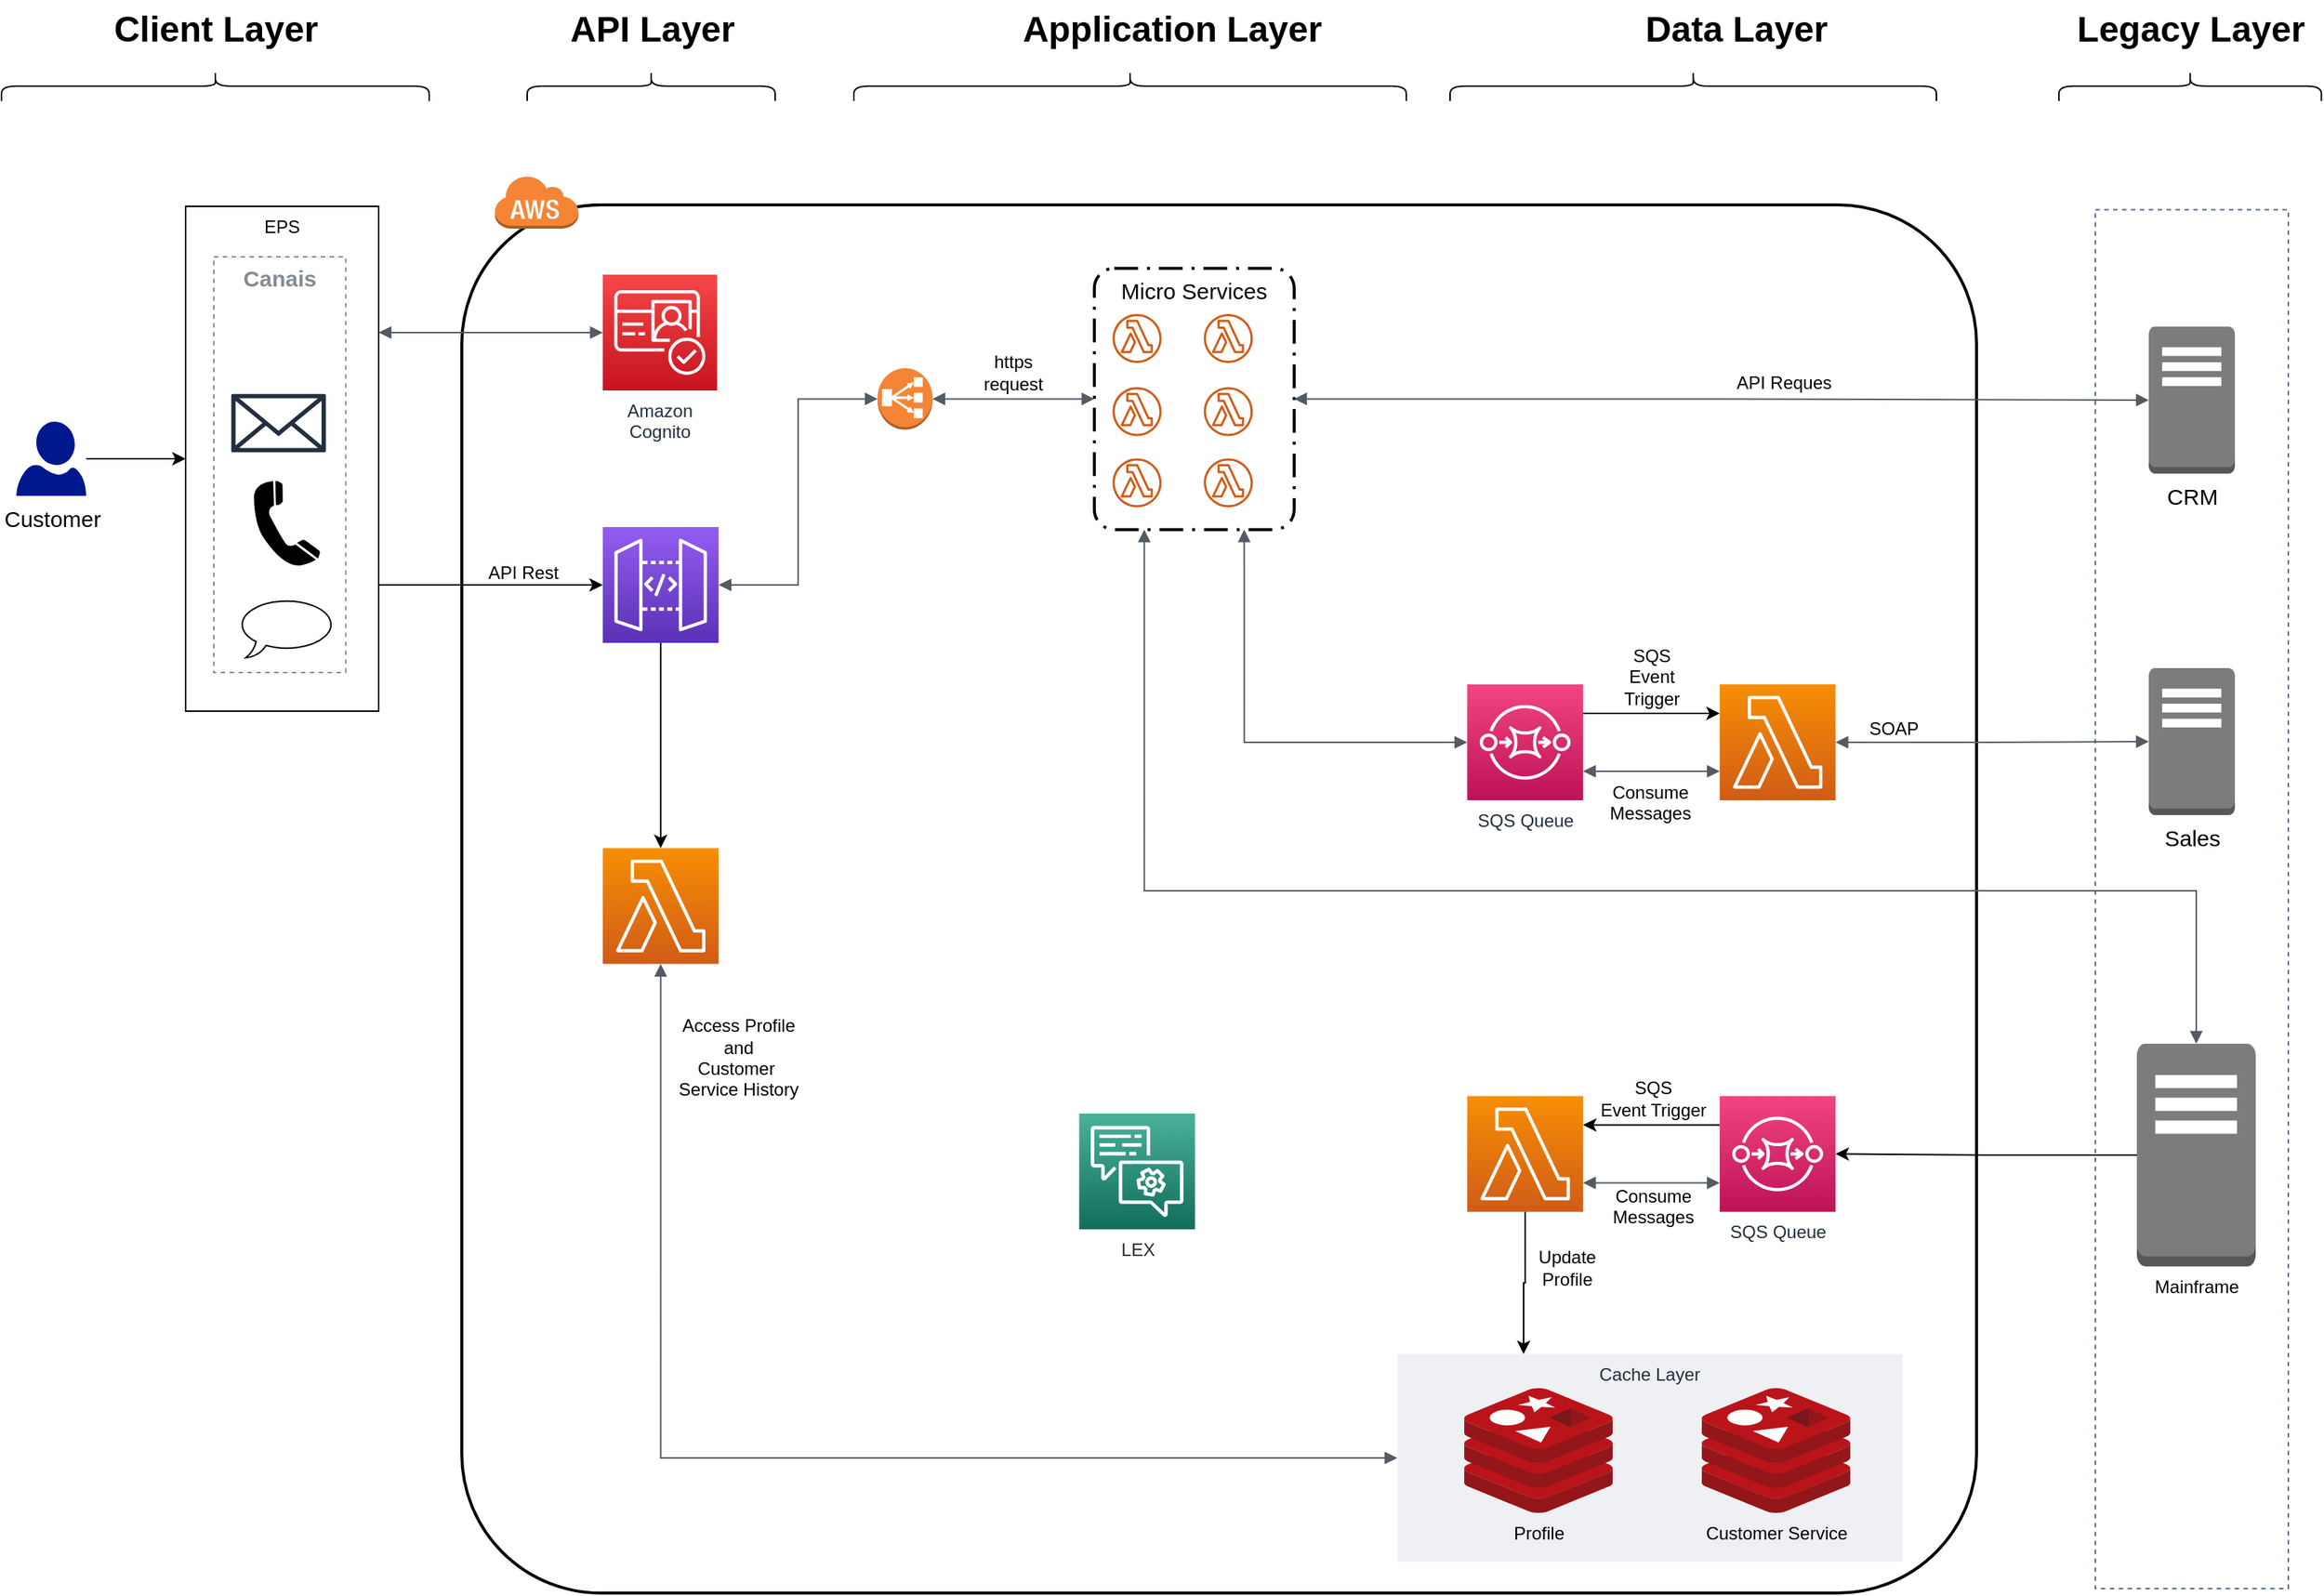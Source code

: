 <mxfile version="14.2.7" type="github">
  <diagram id="Ht1M8jgEwFfnCIfOTk4-" name="Page-1">
    <mxGraphModel dx="1564" dy="892" grid="1" gridSize="10" guides="1" tooltips="1" connect="1" arrows="1" fold="1" page="1" pageScale="1" pageWidth="1654" pageHeight="1169" math="0" shadow="0">
      <root>
        <mxCell id="0" />
        <mxCell id="1" parent="0" />
        <mxCell id="k0RCSUfhI0zsTWzoeVMQ-3" value="" style="fillColor=none;strokeColor=#5A6C86;dashed=1;verticalAlign=top;fontStyle=1;fontColor=#5A6C86;fontSize=15;" vertex="1" parent="1">
          <mxGeometry x="1440" y="171.25" width="130" height="928.75" as="geometry" />
        </mxCell>
        <mxCell id="k0RCSUfhI0zsTWzoeVMQ-63" value="" style="group" vertex="1" connectable="0" parent="1">
          <mxGeometry x="340" y="148" width="1020" height="955" as="geometry" />
        </mxCell>
        <mxCell id="k0RCSUfhI0zsTWzoeVMQ-13" value="" style="rounded=1;arcSize=10;dashed=0;fillColor=none;gradientColor=none;strokeWidth=2;fontSize=15;" vertex="1" parent="k0RCSUfhI0zsTWzoeVMQ-63">
          <mxGeometry y="20" width="1020.0" height="935" as="geometry" />
        </mxCell>
        <mxCell id="k0RCSUfhI0zsTWzoeVMQ-14" value="" style="dashed=0;html=1;shape=mxgraph.aws3.cloud;fillColor=#F58536;gradientColor=none;dashed=0;fontSize=15;" vertex="1" parent="k0RCSUfhI0zsTWzoeVMQ-63">
          <mxGeometry x="21.818" width="56.727" height="36" as="geometry" />
        </mxCell>
        <mxCell id="k0RCSUfhI0zsTWzoeVMQ-65" value="" style="points=[[0,0,0],[0.25,0,0],[0.5,0,0],[0.75,0,0],[1,0,0],[0,1,0],[0.25,1,0],[0.5,1,0],[0.75,1,0],[1,1,0],[0,0.25,0],[0,0.5,0],[0,0.75,0],[1,0.25,0],[1,0.5,0],[1,0.75,0]];outlineConnect=0;fontColor=#232F3E;gradientColor=#F78E04;gradientDirection=north;fillColor=#D05C17;strokeColor=#ffffff;dashed=0;verticalLabelPosition=bottom;verticalAlign=top;align=center;html=1;fontSize=12;fontStyle=0;aspect=fixed;shape=mxgraph.aws4.resourceIcon;resIcon=mxgraph.aws4.lambda;" vertex="1" parent="k0RCSUfhI0zsTWzoeVMQ-63">
          <mxGeometry x="94.908" y="453.25" width="78" height="78" as="geometry" />
        </mxCell>
        <mxCell id="k0RCSUfhI0zsTWzoeVMQ-80" value="Micro Services" style="rounded=1;arcSize=10;dashed=1;fillColor=none;gradientColor=none;dashPattern=8 3 1 3;strokeWidth=2;labelBackgroundColor=none;fontSize=15;verticalAlign=top;" vertex="1" parent="k0RCSUfhI0zsTWzoeVMQ-63">
          <mxGeometry x="425.936" y="62.69" width="134.566" height="176" as="geometry" />
        </mxCell>
        <mxCell id="k0RCSUfhI0zsTWzoeVMQ-81" value="" style="outlineConnect=0;fontColor=#232F3E;gradientColor=none;fillColor=#D05C17;strokeColor=none;dashed=0;verticalLabelPosition=bottom;verticalAlign=top;align=center;html=1;fontSize=12;fontStyle=0;aspect=fixed;pointerEvents=1;shape=mxgraph.aws4.lambda_function;labelBackgroundColor=none;" vertex="1" parent="k0RCSUfhI0zsTWzoeVMQ-63">
          <mxGeometry x="438.225" y="93.44" width="33" height="33" as="geometry" />
        </mxCell>
        <mxCell id="k0RCSUfhI0zsTWzoeVMQ-82" value="" style="outlineConnect=0;dashed=0;verticalLabelPosition=bottom;verticalAlign=top;align=center;html=1;shape=mxgraph.aws3.classic_load_balancer;fillColor=#F58534;gradientColor=none;labelBackgroundColor=none;fontSize=15;" vertex="1" parent="k0RCSUfhI0zsTWzoeVMQ-63">
          <mxGeometry x="280" y="130" width="36.94" height="41.38" as="geometry" />
        </mxCell>
        <mxCell id="k0RCSUfhI0zsTWzoeVMQ-86" value="" style="outlineConnect=0;fontColor=#232F3E;gradientColor=none;fillColor=#D05C17;strokeColor=none;dashed=0;verticalLabelPosition=bottom;verticalAlign=top;align=center;html=1;fontSize=12;fontStyle=0;aspect=fixed;pointerEvents=1;shape=mxgraph.aws4.lambda_function;labelBackgroundColor=none;" vertex="1" parent="k0RCSUfhI0zsTWzoeVMQ-63">
          <mxGeometry x="499.671" y="93.44" width="33" height="33" as="geometry" />
        </mxCell>
        <mxCell id="k0RCSUfhI0zsTWzoeVMQ-87" value="" style="outlineConnect=0;fontColor=#232F3E;gradientColor=none;fillColor=#D05C17;strokeColor=none;dashed=0;verticalLabelPosition=bottom;verticalAlign=top;align=center;html=1;fontSize=12;fontStyle=0;aspect=fixed;pointerEvents=1;shape=mxgraph.aws4.lambda_function;labelBackgroundColor=none;" vertex="1" parent="k0RCSUfhI0zsTWzoeVMQ-63">
          <mxGeometry x="438.225" y="142.69" width="33" height="33" as="geometry" />
        </mxCell>
        <mxCell id="k0RCSUfhI0zsTWzoeVMQ-88" value="" style="outlineConnect=0;fontColor=#232F3E;gradientColor=none;fillColor=#D05C17;strokeColor=none;dashed=0;verticalLabelPosition=bottom;verticalAlign=top;align=center;html=1;fontSize=12;fontStyle=0;aspect=fixed;pointerEvents=1;shape=mxgraph.aws4.lambda_function;labelBackgroundColor=none;" vertex="1" parent="k0RCSUfhI0zsTWzoeVMQ-63">
          <mxGeometry x="499.671" y="142.69" width="33" height="33" as="geometry" />
        </mxCell>
        <mxCell id="k0RCSUfhI0zsTWzoeVMQ-89" value="" style="outlineConnect=0;fontColor=#232F3E;gradientColor=none;fillColor=#D05C17;strokeColor=none;dashed=0;verticalLabelPosition=bottom;verticalAlign=top;align=center;html=1;fontSize=12;fontStyle=0;aspect=fixed;pointerEvents=1;shape=mxgraph.aws4.lambda_function;labelBackgroundColor=none;" vertex="1" parent="k0RCSUfhI0zsTWzoeVMQ-63">
          <mxGeometry x="438.225" y="190.69" width="33" height="33" as="geometry" />
        </mxCell>
        <mxCell id="k0RCSUfhI0zsTWzoeVMQ-90" value="" style="outlineConnect=0;fontColor=#232F3E;gradientColor=none;fillColor=#D05C17;strokeColor=none;dashed=0;verticalLabelPosition=bottom;verticalAlign=top;align=center;html=1;fontSize=12;fontStyle=0;aspect=fixed;pointerEvents=1;shape=mxgraph.aws4.lambda_function;labelBackgroundColor=none;" vertex="1" parent="k0RCSUfhI0zsTWzoeVMQ-63">
          <mxGeometry x="499.671" y="190.69" width="33" height="33" as="geometry" />
        </mxCell>
        <mxCell id="k0RCSUfhI0zsTWzoeVMQ-93" value="" style="edgeStyle=orthogonalEdgeStyle;html=1;endArrow=block;elbow=vertical;startArrow=block;startFill=1;endFill=1;strokeColor=#545B64;rounded=0;fontSize=15;exitX=1;exitY=0.5;exitDx=0;exitDy=0;entryX=0;entryY=0.5;entryDx=0;entryDy=0;exitPerimeter=0;labelBackgroundColor=none;verticalAlign=bottom;" edge="1" parent="k0RCSUfhI0zsTWzoeVMQ-63" source="k0RCSUfhI0zsTWzoeVMQ-82" target="k0RCSUfhI0zsTWzoeVMQ-80">
          <mxGeometry width="100" relative="1" as="geometry">
            <mxPoint x="408.0" y="250" as="sourcePoint" />
            <mxPoint x="559.046" y="250" as="targetPoint" />
          </mxGeometry>
        </mxCell>
        <mxCell id="k0RCSUfhI0zsTWzoeVMQ-103" value="https &lt;br style=&quot;font-size: 12px;&quot;&gt;request" style="edgeLabel;html=1;align=center;verticalAlign=bottom;resizable=0;points=[];fontSize=12;labelBackgroundColor=none;" vertex="1" connectable="0" parent="k0RCSUfhI0zsTWzoeVMQ-93">
          <mxGeometry x="-0.268" y="1" relative="1" as="geometry">
            <mxPoint x="14" as="offset" />
          </mxGeometry>
        </mxCell>
        <mxCell id="k0RCSUfhI0zsTWzoeVMQ-130" style="edgeStyle=orthogonalEdgeStyle;rounded=0;orthogonalLoop=1;jettySize=auto;html=1;exitX=1;exitY=0.25;exitDx=0;exitDy=0;exitPerimeter=0;entryX=0;entryY=0.25;entryDx=0;entryDy=0;entryPerimeter=0;labelBackgroundColor=none;fontSize=15;verticalAlign=bottom;" edge="1" parent="k0RCSUfhI0zsTWzoeVMQ-63" source="k0RCSUfhI0zsTWzoeVMQ-106" target="k0RCSUfhI0zsTWzoeVMQ-129">
          <mxGeometry relative="1" as="geometry" />
        </mxCell>
        <mxCell id="k0RCSUfhI0zsTWzoeVMQ-134" value="SQS&lt;br style=&quot;font-size: 12px;&quot;&gt;Event&lt;br style=&quot;font-size: 12px;&quot;&gt;Trigger" style="edgeLabel;html=1;align=center;verticalAlign=bottom;resizable=0;points=[];fontSize=12;labelBackgroundColor=none;" vertex="1" connectable="0" parent="k0RCSUfhI0zsTWzoeVMQ-130">
          <mxGeometry x="0.241" y="1" relative="1" as="geometry">
            <mxPoint x="-11" as="offset" />
          </mxGeometry>
        </mxCell>
        <mxCell id="k0RCSUfhI0zsTWzoeVMQ-106" value="SQS Queue" style="points=[[0,0,0],[0.25,0,0],[0.5,0,0],[0.75,0,0],[1,0,0],[0,1,0],[0.25,1,0],[0.5,1,0],[0.75,1,0],[1,1,0],[0,0.25,0],[0,0.5,0],[0,0.75,0],[1,0.25,0],[1,0.5,0],[1,0.75,0]];outlineConnect=0;fontColor=#232F3E;gradientColor=#F34482;gradientDirection=north;fillColor=#BC1356;strokeColor=#ffffff;dashed=0;verticalLabelPosition=bottom;verticalAlign=top;align=center;html=1;fontSize=12;fontStyle=0;aspect=fixed;shape=mxgraph.aws4.resourceIcon;resIcon=mxgraph.aws4.sqs;" vertex="1" parent="k0RCSUfhI0zsTWzoeVMQ-63">
          <mxGeometry x="677.06" y="343" width="78" height="78" as="geometry" />
        </mxCell>
        <mxCell id="k0RCSUfhI0zsTWzoeVMQ-109" value="" style="edgeStyle=orthogonalEdgeStyle;html=1;endArrow=block;elbow=vertical;startArrow=block;startFill=1;endFill=1;strokeColor=#545B64;rounded=0;labelBackgroundColor=none;fontSize=15;entryX=0;entryY=0.5;entryDx=0;entryDy=0;entryPerimeter=0;exitX=0.75;exitY=1;exitDx=0;exitDy=0;" edge="1" parent="k0RCSUfhI0zsTWzoeVMQ-63" source="k0RCSUfhI0zsTWzoeVMQ-80" target="k0RCSUfhI0zsTWzoeVMQ-106">
          <mxGeometry width="100" relative="1" as="geometry">
            <mxPoint x="761.928" y="212" as="sourcePoint" />
            <mxPoint x="884.819" y="212" as="targetPoint" />
          </mxGeometry>
        </mxCell>
        <mxCell id="k0RCSUfhI0zsTWzoeVMQ-129" value="" style="points=[[0,0,0],[0.25,0,0],[0.5,0,0],[0.75,0,0],[1,0,0],[0,1,0],[0.25,1,0],[0.5,1,0],[0.75,1,0],[1,1,0],[0,0.25,0],[0,0.5,0],[0,0.75,0],[1,0.25,0],[1,0.5,0],[1,0.75,0]];outlineConnect=0;fontColor=#232F3E;gradientColor=#F78E04;gradientDirection=north;fillColor=#D05C17;strokeColor=#ffffff;dashed=0;verticalLabelPosition=bottom;verticalAlign=top;align=center;html=1;fontSize=12;fontStyle=0;aspect=fixed;shape=mxgraph.aws4.resourceIcon;resIcon=mxgraph.aws4.lambda;" vertex="1" parent="k0RCSUfhI0zsTWzoeVMQ-63">
          <mxGeometry x="847.084" y="343" width="78" height="78" as="geometry" />
        </mxCell>
        <mxCell id="k0RCSUfhI0zsTWzoeVMQ-131" value="" style="edgeStyle=orthogonalEdgeStyle;html=1;endArrow=block;elbow=vertical;startArrow=block;startFill=1;endFill=1;strokeColor=#545B64;rounded=0;labelBackgroundColor=none;fontSize=15;exitX=1;exitY=0.75;exitDx=0;exitDy=0;exitPerimeter=0;entryX=0;entryY=0.75;entryDx=0;entryDy=0;entryPerimeter=0;" edge="1" parent="k0RCSUfhI0zsTWzoeVMQ-63" source="k0RCSUfhI0zsTWzoeVMQ-106" target="k0RCSUfhI0zsTWzoeVMQ-129">
          <mxGeometry width="100" relative="1" as="geometry">
            <mxPoint x="760.06" y="454" as="sourcePoint" />
            <mxPoint x="882.952" y="454" as="targetPoint" />
          </mxGeometry>
        </mxCell>
        <mxCell id="k0RCSUfhI0zsTWzoeVMQ-98" value="&lt;br style=&quot;font-size: 12px&quot;&gt;&lt;br style=&quot;font-size: 12px&quot;&gt;&lt;span style=&quot;color: rgb(0 , 0 , 0) ; font-family: &amp;#34;helvetica&amp;#34; ; font-size: 12px ; font-style: normal ; font-weight: 400 ; letter-spacing: normal ; text-align: center ; text-indent: 0px ; text-transform: none ; word-spacing: 0px ; display: inline ; float: none&quot;&gt;Access Profile &lt;br&gt;and&lt;/span&gt;&lt;br style=&quot;color: rgb(0 , 0 , 0) ; font-family: &amp;#34;helvetica&amp;#34; ; font-size: 12px ; font-style: normal ; font-weight: 400 ; letter-spacing: normal ; text-align: center ; text-indent: 0px ; text-transform: none ; word-spacing: 0px&quot;&gt;&lt;span style=&quot;color: rgb(0 , 0 , 0) ; font-family: &amp;#34;helvetica&amp;#34; ; font-size: 12px ; font-style: normal ; font-weight: 400 ; letter-spacing: normal ; text-align: center ; text-indent: 0px ; text-transform: none ; word-spacing: 0px ; display: inline ; float: none&quot;&gt;Customer&amp;nbsp;&lt;br style=&quot;font-size: 12px&quot;&gt;Service History&lt;/span&gt;" style="edgeLabel;html=1;align=center;verticalAlign=middle;resizable=0;points=[];fontSize=12;labelBackgroundColor=none;" vertex="1" connectable="0" parent="k0RCSUfhI0zsTWzoeVMQ-63">
          <mxGeometry x="211.205" y="573" as="geometry">
            <mxPoint x="-25" y="7" as="offset" />
          </mxGeometry>
        </mxCell>
        <mxCell id="k0RCSUfhI0zsTWzoeVMQ-42" value="Cache Layer" style="fillColor=#EFF0F3;strokeColor=none;dashed=0;verticalAlign=top;fontStyle=0;fontColor=#232F3D;" vertex="1" parent="k0RCSUfhI0zsTWzoeVMQ-63">
          <mxGeometry x="630" y="794" width="340" height="140" as="geometry" />
        </mxCell>
        <mxCell id="k0RCSUfhI0zsTWzoeVMQ-41" value="Profile" style="aspect=fixed;html=1;points=[];align=center;image;fontSize=12;image=img/lib/mscae/Cache_Redis_Product.svg;labelBackgroundColor=none;" vertex="1" parent="k0RCSUfhI0zsTWzoeVMQ-63">
          <mxGeometry x="675" y="817" width="100" height="84" as="geometry" />
        </mxCell>
        <mxCell id="k0RCSUfhI0zsTWzoeVMQ-43" value="Customer Service" style="aspect=fixed;html=1;points=[];align=center;image;fontSize=12;image=img/lib/mscae/Cache_Redis_Product.svg;labelBackgroundColor=none;" vertex="1" parent="k0RCSUfhI0zsTWzoeVMQ-63">
          <mxGeometry x="835" y="817" width="100" height="84" as="geometry" />
        </mxCell>
        <mxCell id="k0RCSUfhI0zsTWzoeVMQ-97" value="" style="edgeStyle=orthogonalEdgeStyle;html=1;endArrow=block;elbow=vertical;startArrow=block;startFill=1;endFill=1;strokeColor=#545B64;rounded=0;fontSize=15;entryX=0.5;entryY=1;entryDx=0;entryDy=0;entryPerimeter=0;exitX=0;exitY=0.5;exitDx=0;exitDy=0;" edge="1" parent="k0RCSUfhI0zsTWzoeVMQ-63" source="k0RCSUfhI0zsTWzoeVMQ-42" target="k0RCSUfhI0zsTWzoeVMQ-65">
          <mxGeometry width="100" relative="1" as="geometry">
            <mxPoint x="100" y="512" as="sourcePoint" />
            <mxPoint x="200" y="512" as="targetPoint" />
          </mxGeometry>
        </mxCell>
        <mxCell id="k0RCSUfhI0zsTWzoeVMQ-27" value="SQS Queue" style="points=[[0,0,0],[0.25,0,0],[0.5,0,0],[0.75,0,0],[1,0,0],[0,1,0],[0.25,1,0],[0.5,1,0],[0.75,1,0],[1,1,0],[0,0.25,0],[0,0.5,0],[0,0.75,0],[1,0.25,0],[1,0.5,0],[1,0.75,0]];outlineConnect=0;fontColor=#232F3E;gradientColor=#F34482;gradientDirection=north;fillColor=#BC1356;strokeColor=#ffffff;dashed=0;verticalLabelPosition=bottom;verticalAlign=top;align=center;html=1;fontSize=12;fontStyle=0;aspect=fixed;shape=mxgraph.aws4.resourceIcon;resIcon=mxgraph.aws4.sqs;" vertex="1" parent="k0RCSUfhI0zsTWzoeVMQ-63">
          <mxGeometry x="847.08" y="620.25" width="78" height="78" as="geometry" />
        </mxCell>
        <mxCell id="k0RCSUfhI0zsTWzoeVMQ-56" value="" style="points=[[0,0,0],[0.25,0,0],[0.5,0,0],[0.75,0,0],[1,0,0],[0,1,0],[0.25,1,0],[0.5,1,0],[0.75,1,0],[1,1,0],[0,0.25,0],[0,0.5,0],[0,0.75,0],[1,0.25,0],[1,0.5,0],[1,0.75,0]];outlineConnect=0;fontColor=#232F3E;gradientColor=#F78E04;gradientDirection=north;fillColor=#D05C17;strokeColor=#ffffff;dashed=0;verticalLabelPosition=bottom;verticalAlign=top;align=center;html=1;fontSize=12;fontStyle=0;aspect=fixed;shape=mxgraph.aws4.resourceIcon;resIcon=mxgraph.aws4.lambda;" vertex="1" parent="k0RCSUfhI0zsTWzoeVMQ-63">
          <mxGeometry x="677.06" y="620.25" width="78" height="78" as="geometry" />
        </mxCell>
        <mxCell id="k0RCSUfhI0zsTWzoeVMQ-54" value="" style="edgeStyle=orthogonalEdgeStyle;rounded=0;orthogonalLoop=1;jettySize=auto;html=1;fontSize=15;exitX=0;exitY=0.25;exitDx=0;exitDy=0;exitPerimeter=0;entryX=1;entryY=0.25;entryDx=0;entryDy=0;entryPerimeter=0;" edge="1" parent="k0RCSUfhI0zsTWzoeVMQ-63" source="k0RCSUfhI0zsTWzoeVMQ-27" target="k0RCSUfhI0zsTWzoeVMQ-56">
          <mxGeometry relative="1" as="geometry">
            <mxPoint x="467" y="659.333" as="targetPoint" />
          </mxGeometry>
        </mxCell>
        <mxCell id="k0RCSUfhI0zsTWzoeVMQ-59" value="SQS&lt;br style=&quot;font-size: 12px;&quot;&gt;Event Trigger" style="edgeLabel;html=1;align=center;verticalAlign=bottom;resizable=0;points=[];fontSize=12;labelBackgroundColor=none;" vertex="1" connectable="0" parent="k0RCSUfhI0zsTWzoeVMQ-54">
          <mxGeometry x="-0.211" y="1" relative="1" as="geometry">
            <mxPoint x="-9.33" y="-2.5" as="offset" />
          </mxGeometry>
        </mxCell>
        <mxCell id="k0RCSUfhI0zsTWzoeVMQ-58" value="" style="edgeStyle=orthogonalEdgeStyle;html=1;endArrow=block;elbow=vertical;startArrow=block;startFill=1;endFill=1;strokeColor=#545B64;rounded=0;fontSize=15;exitX=1;exitY=0.75;exitDx=0;exitDy=0;exitPerimeter=0;entryX=0;entryY=0.75;entryDx=0;entryDy=0;entryPerimeter=0;" edge="1" parent="k0RCSUfhI0zsTWzoeVMQ-63" source="k0RCSUfhI0zsTWzoeVMQ-56" target="k0RCSUfhI0zsTWzoeVMQ-27">
          <mxGeometry width="100" relative="1" as="geometry">
            <mxPoint x="480" y="672" as="sourcePoint" />
            <mxPoint x="580" y="672" as="targetPoint" />
          </mxGeometry>
        </mxCell>
        <mxCell id="k0RCSUfhI0zsTWzoeVMQ-135" value="Consume&lt;br style=&quot;font-size: 12px;&quot;&gt;Messages" style="edgeLabel;html=1;align=center;verticalAlign=top;resizable=0;points=[];fontSize=12;labelBackgroundColor=none;" vertex="1" connectable="0" parent="k0RCSUfhI0zsTWzoeVMQ-58">
          <mxGeometry x="-0.277" y="-2" relative="1" as="geometry">
            <mxPoint x="13.33" y="-6.5" as="offset" />
          </mxGeometry>
        </mxCell>
        <mxCell id="k0RCSUfhI0zsTWzoeVMQ-61" style="edgeStyle=orthogonalEdgeStyle;rounded=0;orthogonalLoop=1;jettySize=auto;html=1;fontSize=15;exitX=0.5;exitY=1;exitDx=0;exitDy=0;exitPerimeter=0;entryX=0.25;entryY=0;entryDx=0;entryDy=0;" edge="1" parent="k0RCSUfhI0zsTWzoeVMQ-63" source="k0RCSUfhI0zsTWzoeVMQ-56" target="k0RCSUfhI0zsTWzoeVMQ-42">
          <mxGeometry relative="1" as="geometry" />
        </mxCell>
        <mxCell id="k0RCSUfhI0zsTWzoeVMQ-62" value="Update &lt;br style=&quot;font-size: 12px;&quot;&gt;Profile" style="edgeLabel;html=1;align=center;verticalAlign=bottom;resizable=0;points=[];fontSize=12;labelBackgroundColor=none;" vertex="1" connectable="0" parent="k0RCSUfhI0zsTWzoeVMQ-61">
          <mxGeometry x="-0.256" relative="1" as="geometry">
            <mxPoint x="28" y="18.75" as="offset" />
          </mxGeometry>
        </mxCell>
        <mxCell id="k0RCSUfhI0zsTWzoeVMQ-165" value="Consume&lt;br style=&quot;font-size: 12px;&quot;&gt;Messages" style="edgeLabel;html=1;align=center;verticalAlign=top;resizable=0;points=[];fontSize=12;labelBackgroundColor=none;" vertex="1" connectable="0" parent="k0RCSUfhI0zsTWzoeVMQ-63">
          <mxGeometry x="800.001" y="402" as="geometry" />
        </mxCell>
        <mxCell id="k0RCSUfhI0zsTWzoeVMQ-170" value="LEX" style="points=[[0,0,0],[0.25,0,0],[0.5,0,0],[0.75,0,0],[1,0,0],[0,1,0],[0.25,1,0],[0.5,1,0],[0.75,1,0],[1,1,0],[0,0.25,0],[0,0.5,0],[0,0.75,0],[1,0.25,0],[1,0.5,0],[1,0.75,0]];outlineConnect=0;fontColor=#232F3E;gradientColor=#4AB29A;gradientDirection=north;fillColor=#116D5B;strokeColor=#ffffff;dashed=0;verticalLabelPosition=bottom;verticalAlign=top;align=center;html=1;fontSize=12;fontStyle=0;aspect=fixed;shape=mxgraph.aws4.resourceIcon;resIcon=mxgraph.aws4.lex;labelBackgroundColor=none;" vertex="1" parent="k0RCSUfhI0zsTWzoeVMQ-63">
          <mxGeometry x="415.73" y="632" width="78" height="78" as="geometry" />
        </mxCell>
        <mxCell id="k0RCSUfhI0zsTWzoeVMQ-73" value="EPS" style="fillColor=none;dashed=0;verticalAlign=top;fontStyle=0;labelBackgroundColor=none;" vertex="1" parent="1">
          <mxGeometry x="154" y="169" width="130" height="340" as="geometry" />
        </mxCell>
        <mxCell id="k0RCSUfhI0zsTWzoeVMQ-71" style="edgeStyle=orthogonalEdgeStyle;rounded=0;orthogonalLoop=1;jettySize=auto;html=1;exitX=1;exitY=0.75;exitDx=0;exitDy=0;fontSize=15;entryX=0;entryY=0.5;entryDx=0;entryDy=0;entryPerimeter=0;" edge="1" parent="1" source="k0RCSUfhI0zsTWzoeVMQ-73" target="k0RCSUfhI0zsTWzoeVMQ-83">
          <mxGeometry relative="1" as="geometry">
            <mxPoint x="403.91" y="424" as="targetPoint" />
          </mxGeometry>
        </mxCell>
        <mxCell id="k0RCSUfhI0zsTWzoeVMQ-104" value="API Rest" style="edgeLabel;html=1;align=center;verticalAlign=bottom;resizable=0;points=[];fontSize=12;labelBackgroundColor=none;" vertex="1" connectable="0" parent="k0RCSUfhI0zsTWzoeVMQ-71">
          <mxGeometry x="-0.321" relative="1" as="geometry">
            <mxPoint x="46" as="offset" />
          </mxGeometry>
        </mxCell>
        <mxCell id="k0RCSUfhI0zsTWzoeVMQ-68" style="edgeStyle=orthogonalEdgeStyle;rounded=0;orthogonalLoop=1;jettySize=auto;html=1;fontSize=15;entryX=0;entryY=0.5;entryDx=0;entryDy=0;" edge="1" parent="1" source="k0RCSUfhI0zsTWzoeVMQ-66" target="k0RCSUfhI0zsTWzoeVMQ-73">
          <mxGeometry relative="1" as="geometry">
            <mxPoint x="150" y="334" as="targetPoint" />
          </mxGeometry>
        </mxCell>
        <mxCell id="k0RCSUfhI0zsTWzoeVMQ-66" value="Customer" style="aspect=fixed;pointerEvents=1;shadow=0;dashed=0;html=1;strokeColor=none;labelPosition=center;verticalLabelPosition=bottom;verticalAlign=top;align=center;fillColor=#00188D;shape=mxgraph.azure.user;labelBackgroundColor=none;fontSize=15;" vertex="1" parent="1">
          <mxGeometry x="40" y="314" width="47" height="50" as="geometry" />
        </mxCell>
        <mxCell id="k0RCSUfhI0zsTWzoeVMQ-70" value="" style="edgeStyle=orthogonalEdgeStyle;html=1;endArrow=block;elbow=vertical;startArrow=block;startFill=1;endFill=1;strokeColor=#545B64;rounded=0;fontSize=15;exitX=1;exitY=0.25;exitDx=0;exitDy=0;" edge="1" parent="1" source="k0RCSUfhI0zsTWzoeVMQ-73" target="UEzPUAAOIrF-is8g5C7q-111">
          <mxGeometry width="100" relative="1" as="geometry">
            <mxPoint x="290" y="320" as="sourcePoint" />
            <mxPoint x="390" y="320" as="targetPoint" />
          </mxGeometry>
        </mxCell>
        <mxCell id="k0RCSUfhI0zsTWzoeVMQ-74" value="" style="group" vertex="1" connectable="0" parent="1">
          <mxGeometry x="168.07" y="203" width="93.75" height="280" as="geometry" />
        </mxCell>
        <mxCell id="k0RCSUfhI0zsTWzoeVMQ-12" value="&lt;b style=&quot;font-size: 15px;&quot;&gt;&lt;font style=&quot;font-size: 15px;&quot;&gt;Canais&lt;/font&gt;&lt;/b&gt;" style="outlineConnect=0;gradientColor=none;html=1;whiteSpace=wrap;fontSize=15;fontStyle=0;strokeColor=#858B94;fillColor=none;verticalAlign=top;align=center;fontColor=#858B94;dashed=1;spacingTop=-1;" vertex="1" parent="k0RCSUfhI0zsTWzoeVMQ-74">
          <mxGeometry x="4.93" width="88.82" height="280" as="geometry" />
        </mxCell>
        <mxCell id="k0RCSUfhI0zsTWzoeVMQ-7" value="" style="shape=image;html=1;verticalAlign=top;verticalLabelPosition=bottom;labelBackgroundColor=#ffffff;imageAspect=0;aspect=fixed;image=https://cdn4.iconfinder.com/data/icons/miu-social/60/whatsapp-social-media-128.png" vertex="1" parent="k0RCSUfhI0zsTWzoeVMQ-74">
          <mxGeometry y="8" width="92" height="92" as="geometry" />
        </mxCell>
        <mxCell id="k0RCSUfhI0zsTWzoeVMQ-8" value="" style="outlineConnect=0;fontColor=#232F3E;gradientColor=none;fillColor=#232F3E;strokeColor=none;dashed=0;verticalLabelPosition=bottom;verticalAlign=top;align=center;html=1;fontSize=12;fontStyle=0;aspect=fixed;pointerEvents=1;shape=mxgraph.aws4.email_2;" vertex="1" parent="k0RCSUfhI0zsTWzoeVMQ-74">
          <mxGeometry x="16.68" y="92" width="63.68" height="40" as="geometry" />
        </mxCell>
        <mxCell id="k0RCSUfhI0zsTWzoeVMQ-10" value="" style="whiteSpace=wrap;html=1;shape=mxgraph.basic.oval_callout" vertex="1" parent="k0RCSUfhI0zsTWzoeVMQ-74">
          <mxGeometry x="20.91" y="230" width="66.66" height="40" as="geometry" />
        </mxCell>
        <mxCell id="k0RCSUfhI0zsTWzoeVMQ-11" value="" style="shape=mxgraph.signs.tech.telephone_3;html=1;pointerEvents=1;fillColor=#000000;strokeColor=none;verticalLabelPosition=bottom;verticalAlign=top;align=center;" vertex="1" parent="k0RCSUfhI0zsTWzoeVMQ-74">
          <mxGeometry x="31.81" y="150.75" width="44.86" height="58.5" as="geometry" />
        </mxCell>
        <mxCell id="k0RCSUfhI0zsTWzoeVMQ-91" style="edgeStyle=orthogonalEdgeStyle;rounded=0;orthogonalLoop=1;jettySize=auto;html=1;exitX=0.5;exitY=1;exitDx=0;exitDy=0;exitPerimeter=0;entryX=0.5;entryY=0;entryDx=0;entryDy=0;entryPerimeter=0;fontSize=15;" edge="1" parent="1" source="k0RCSUfhI0zsTWzoeVMQ-83" target="k0RCSUfhI0zsTWzoeVMQ-65">
          <mxGeometry relative="1" as="geometry" />
        </mxCell>
        <mxCell id="k0RCSUfhI0zsTWzoeVMQ-83" value="" style="points=[[0,0,0],[0.25,0,0],[0.5,0,0],[0.75,0,0],[1,0,0],[0,1,0],[0.25,1,0],[0.5,1,0],[0.75,1,0],[1,1,0],[0,0.25,0],[0,0.5,0],[0,0.75,0],[1,0.25,0],[1,0.5,0],[1,0.75,0]];outlineConnect=0;fontColor=#232F3E;gradientColor=#945DF2;gradientDirection=north;fillColor=#5A30B5;strokeColor=#ffffff;dashed=0;verticalLabelPosition=bottom;verticalAlign=top;align=center;html=1;fontSize=12;fontStyle=0;aspect=fixed;shape=mxgraph.aws4.resourceIcon;resIcon=mxgraph.aws4.api_gateway;labelBackgroundColor=none;" vertex="1" parent="1">
          <mxGeometry x="434.91" y="385" width="78" height="78" as="geometry" />
        </mxCell>
        <mxCell id="UEzPUAAOIrF-is8g5C7q-111" value="Amazon &lt;br&gt;Cognito" style="outlineConnect=0;fontColor=#232F3E;gradientColor=#F54749;gradientDirection=north;fillColor=#C7131F;strokeColor=#ffffff;dashed=0;verticalLabelPosition=bottom;verticalAlign=top;align=center;html=1;fontSize=12;fontStyle=0;aspect=fixed;shape=mxgraph.aws4.resourceIcon;resIcon=mxgraph.aws4.cognito;labelBackgroundColor=#ffffff;" parent="1" vertex="1">
          <mxGeometry x="434.91" y="215" width="77" height="78" as="geometry" />
        </mxCell>
        <mxCell id="k0RCSUfhI0zsTWzoeVMQ-92" value="" style="edgeStyle=orthogonalEdgeStyle;html=1;endArrow=block;elbow=vertical;startArrow=block;startFill=1;endFill=1;strokeColor=#545B64;rounded=0;fontSize=15;entryX=0;entryY=0.5;entryDx=0;entryDy=0;entryPerimeter=0;exitX=1;exitY=0.5;exitDx=0;exitDy=0;exitPerimeter=0;" edge="1" parent="1" source="k0RCSUfhI0zsTWzoeVMQ-83" target="k0RCSUfhI0zsTWzoeVMQ-82">
          <mxGeometry width="100" relative="1" as="geometry">
            <mxPoint x="480" y="410" as="sourcePoint" />
            <mxPoint x="602.91" y="410" as="targetPoint" />
          </mxGeometry>
        </mxCell>
        <mxCell id="k0RCSUfhI0zsTWzoeVMQ-99" value="CRM" style="outlineConnect=0;dashed=0;verticalLabelPosition=bottom;verticalAlign=top;align=center;html=1;shape=mxgraph.aws3.traditional_server;fillColor=#7D7C7C;gradientColor=none;labelBackgroundColor=none;fontSize=15;" vertex="1" parent="1">
          <mxGeometry x="1476" y="250" width="58" height="99" as="geometry" />
        </mxCell>
        <mxCell id="k0RCSUfhI0zsTWzoeVMQ-107" value="Sales" style="outlineConnect=0;dashed=0;verticalLabelPosition=bottom;verticalAlign=top;align=center;html=1;shape=mxgraph.aws3.traditional_server;fillColor=#7D7C7C;gradientColor=none;labelBackgroundColor=none;fontSize=15;" vertex="1" parent="1">
          <mxGeometry x="1476" y="480" width="58" height="99" as="geometry" />
        </mxCell>
        <mxCell id="k0RCSUfhI0zsTWzoeVMQ-132" value="" style="edgeStyle=orthogonalEdgeStyle;html=1;endArrow=block;elbow=vertical;startArrow=block;startFill=1;endFill=1;strokeColor=#545B64;rounded=0;labelBackgroundColor=none;fontSize=15;entryX=0;entryY=0.5;entryDx=0;entryDy=0;entryPerimeter=0;" edge="1" parent="1" source="k0RCSUfhI0zsTWzoeVMQ-129" target="k0RCSUfhI0zsTWzoeVMQ-107">
          <mxGeometry width="100" relative="1" as="geometry">
            <mxPoint x="1010" y="620" as="sourcePoint" />
            <mxPoint x="1110" y="620" as="targetPoint" />
          </mxGeometry>
        </mxCell>
        <mxCell id="k0RCSUfhI0zsTWzoeVMQ-133" value="SOAP" style="edgeLabel;html=1;align=center;verticalAlign=bottom;resizable=0;points=[];fontSize=12;labelBackgroundColor=none;" vertex="1" connectable="0" parent="k0RCSUfhI0zsTWzoeVMQ-132">
          <mxGeometry x="-0.635" y="1" relative="1" as="geometry">
            <mxPoint as="offset" />
          </mxGeometry>
        </mxCell>
        <mxCell id="k0RCSUfhI0zsTWzoeVMQ-138" value="" style="edgeStyle=orthogonalEdgeStyle;html=1;endArrow=block;elbow=vertical;startArrow=block;startFill=1;endFill=1;strokeColor=#545B64;rounded=0;labelBackgroundColor=none;fontSize=12;exitX=1;exitY=0.5;exitDx=0;exitDy=0;entryX=0;entryY=0.5;entryDx=0;entryDy=0;entryPerimeter=0;" edge="1" parent="1" source="k0RCSUfhI0zsTWzoeVMQ-80" target="k0RCSUfhI0zsTWzoeVMQ-99">
          <mxGeometry width="100" relative="1" as="geometry">
            <mxPoint x="780" y="570" as="sourcePoint" />
            <mxPoint x="880" y="570" as="targetPoint" />
          </mxGeometry>
        </mxCell>
        <mxCell id="k0RCSUfhI0zsTWzoeVMQ-166" value="API Reques" style="edgeLabel;html=1;align=center;verticalAlign=bottom;resizable=0;points=[];fontSize=12;labelBackgroundColor=none;" vertex="1" connectable="0" parent="k0RCSUfhI0zsTWzoeVMQ-138">
          <mxGeometry x="0.146" y="3" relative="1" as="geometry">
            <mxPoint as="offset" />
          </mxGeometry>
        </mxCell>
        <mxCell id="k0RCSUfhI0zsTWzoeVMQ-148" value="" style="group" vertex="1" connectable="0" parent="1">
          <mxGeometry x="30" y="30" width="288" height="68.0" as="geometry" />
        </mxCell>
        <mxCell id="k0RCSUfhI0zsTWzoeVMQ-144" value="" style="shape=curlyBracket;whiteSpace=wrap;html=1;rounded=1;labelBackgroundColor=none;fontSize=12;rotation=90;" vertex="1" parent="k0RCSUfhI0zsTWzoeVMQ-148">
          <mxGeometry x="134" y="-86" width="20" height="288" as="geometry" />
        </mxCell>
        <mxCell id="k0RCSUfhI0zsTWzoeVMQ-147" value="Client Layer" style="text;strokeColor=none;fillColor=none;html=1;fontSize=24;fontStyle=1;verticalAlign=middle;align=center;labelBackgroundColor=none;" vertex="1" parent="k0RCSUfhI0zsTWzoeVMQ-148">
          <mxGeometry x="94" width="100" height="40" as="geometry" />
        </mxCell>
        <mxCell id="k0RCSUfhI0zsTWzoeVMQ-152" value="" style="group" vertex="1" connectable="0" parent="1">
          <mxGeometry x="370" y="30" width="288" height="154" as="geometry" />
        </mxCell>
        <mxCell id="k0RCSUfhI0zsTWzoeVMQ-153" value="" style="shape=curlyBracket;whiteSpace=wrap;html=1;rounded=1;labelBackgroundColor=none;fontSize=12;rotation=90;" vertex="1" parent="k0RCSUfhI0zsTWzoeVMQ-152">
          <mxGeometry x="87.5" y="-25.5" width="20" height="167" as="geometry" />
        </mxCell>
        <mxCell id="k0RCSUfhI0zsTWzoeVMQ-155" value="API Layer" style="text;strokeColor=none;fillColor=none;html=1;fontSize=24;fontStyle=1;verticalAlign=middle;align=center;labelBackgroundColor=none;" vertex="1" parent="k0RCSUfhI0zsTWzoeVMQ-152">
          <mxGeometry x="47.5" width="100" height="40" as="geometry" />
        </mxCell>
        <mxCell id="k0RCSUfhI0zsTWzoeVMQ-156" value="" style="group" vertex="1" connectable="0" parent="1">
          <mxGeometry x="640" y="30" width="288" height="272" as="geometry" />
        </mxCell>
        <mxCell id="k0RCSUfhI0zsTWzoeVMQ-157" value="" style="shape=curlyBracket;whiteSpace=wrap;html=1;rounded=1;labelBackgroundColor=none;fontSize=12;rotation=90;" vertex="1" parent="k0RCSUfhI0zsTWzoeVMQ-156">
          <mxGeometry x="140" y="-128" width="20" height="372" as="geometry" />
        </mxCell>
        <mxCell id="k0RCSUfhI0zsTWzoeVMQ-158" value="Application Layer" style="text;strokeColor=none;fillColor=none;html=1;fontSize=24;fontStyle=1;verticalAlign=middle;align=center;labelBackgroundColor=none;" vertex="1" parent="k0RCSUfhI0zsTWzoeVMQ-156">
          <mxGeometry x="128" width="100" height="40" as="geometry" />
        </mxCell>
        <mxCell id="k0RCSUfhI0zsTWzoeVMQ-159" value="" style="group" vertex="1" connectable="0" parent="1">
          <mxGeometry x="960" y="30" width="288" height="221.75" as="geometry" />
        </mxCell>
        <mxCell id="k0RCSUfhI0zsTWzoeVMQ-160" value="" style="shape=curlyBracket;whiteSpace=wrap;html=1;rounded=1;labelBackgroundColor=none;fontSize=12;rotation=90;" vertex="1" parent="k0RCSUfhI0zsTWzoeVMQ-159">
          <mxGeometry x="199.25" y="-105.75" width="20" height="327.5" as="geometry" />
        </mxCell>
        <mxCell id="k0RCSUfhI0zsTWzoeVMQ-161" value="Data Layer" style="text;strokeColor=none;fillColor=none;html=1;fontSize=24;fontStyle=1;verticalAlign=middle;align=center;labelBackgroundColor=none;" vertex="1" parent="k0RCSUfhI0zsTWzoeVMQ-159">
          <mxGeometry x="188" width="100" height="40" as="geometry" />
        </mxCell>
        <mxCell id="k0RCSUfhI0zsTWzoeVMQ-162" value="" style="group" vertex="1" connectable="0" parent="1">
          <mxGeometry x="1260" y="30" width="288" height="193.5" as="geometry" />
        </mxCell>
        <mxCell id="k0RCSUfhI0zsTWzoeVMQ-163" value="" style="shape=curlyBracket;whiteSpace=wrap;html=1;rounded=1;labelBackgroundColor=none;fontSize=12;rotation=90;" vertex="1" parent="k0RCSUfhI0zsTWzoeVMQ-162">
          <mxGeometry x="233.87" y="-30.37" width="20" height="176.75" as="geometry" />
        </mxCell>
        <mxCell id="k0RCSUfhI0zsTWzoeVMQ-164" value="Legacy Layer" style="text;strokeColor=none;fillColor=none;html=1;fontSize=24;fontStyle=1;verticalAlign=middle;align=center;labelBackgroundColor=none;" vertex="1" parent="k0RCSUfhI0zsTWzoeVMQ-162">
          <mxGeometry x="193.87" width="100" height="40" as="geometry" />
        </mxCell>
        <mxCell id="k0RCSUfhI0zsTWzoeVMQ-168" style="edgeStyle=orthogonalEdgeStyle;rounded=0;orthogonalLoop=1;jettySize=auto;html=1;entryX=1;entryY=0.5;entryDx=0;entryDy=0;entryPerimeter=0;labelBackgroundColor=none;fontSize=12;" edge="1" parent="1" source="k0RCSUfhI0zsTWzoeVMQ-167" target="k0RCSUfhI0zsTWzoeVMQ-27">
          <mxGeometry relative="1" as="geometry" />
        </mxCell>
        <mxCell id="k0RCSUfhI0zsTWzoeVMQ-167" value="Mainframe" style="outlineConnect=0;dashed=0;verticalLabelPosition=bottom;verticalAlign=top;align=center;html=1;shape=mxgraph.aws3.traditional_server;fillColor=#7D7C7C;gradientColor=none;labelBackgroundColor=none;fontSize=12;" vertex="1" parent="1">
          <mxGeometry x="1468" y="733" width="80" height="150" as="geometry" />
        </mxCell>
        <mxCell id="k0RCSUfhI0zsTWzoeVMQ-169" value="" style="edgeStyle=orthogonalEdgeStyle;html=1;endArrow=block;elbow=vertical;startArrow=block;startFill=1;endFill=1;strokeColor=#545B64;rounded=0;labelBackgroundColor=none;fontSize=12;entryX=0.25;entryY=1;entryDx=0;entryDy=0;exitX=0.5;exitY=0;exitDx=0;exitDy=0;exitPerimeter=0;" edge="1" parent="1" source="k0RCSUfhI0zsTWzoeVMQ-167" target="k0RCSUfhI0zsTWzoeVMQ-80">
          <mxGeometry width="100" relative="1" as="geometry">
            <mxPoint x="720" y="550" as="sourcePoint" />
            <mxPoint x="820" y="550" as="targetPoint" />
            <Array as="points">
              <mxPoint x="1508" y="630" />
              <mxPoint x="800" y="630" />
            </Array>
          </mxGeometry>
        </mxCell>
      </root>
    </mxGraphModel>
  </diagram>
</mxfile>

